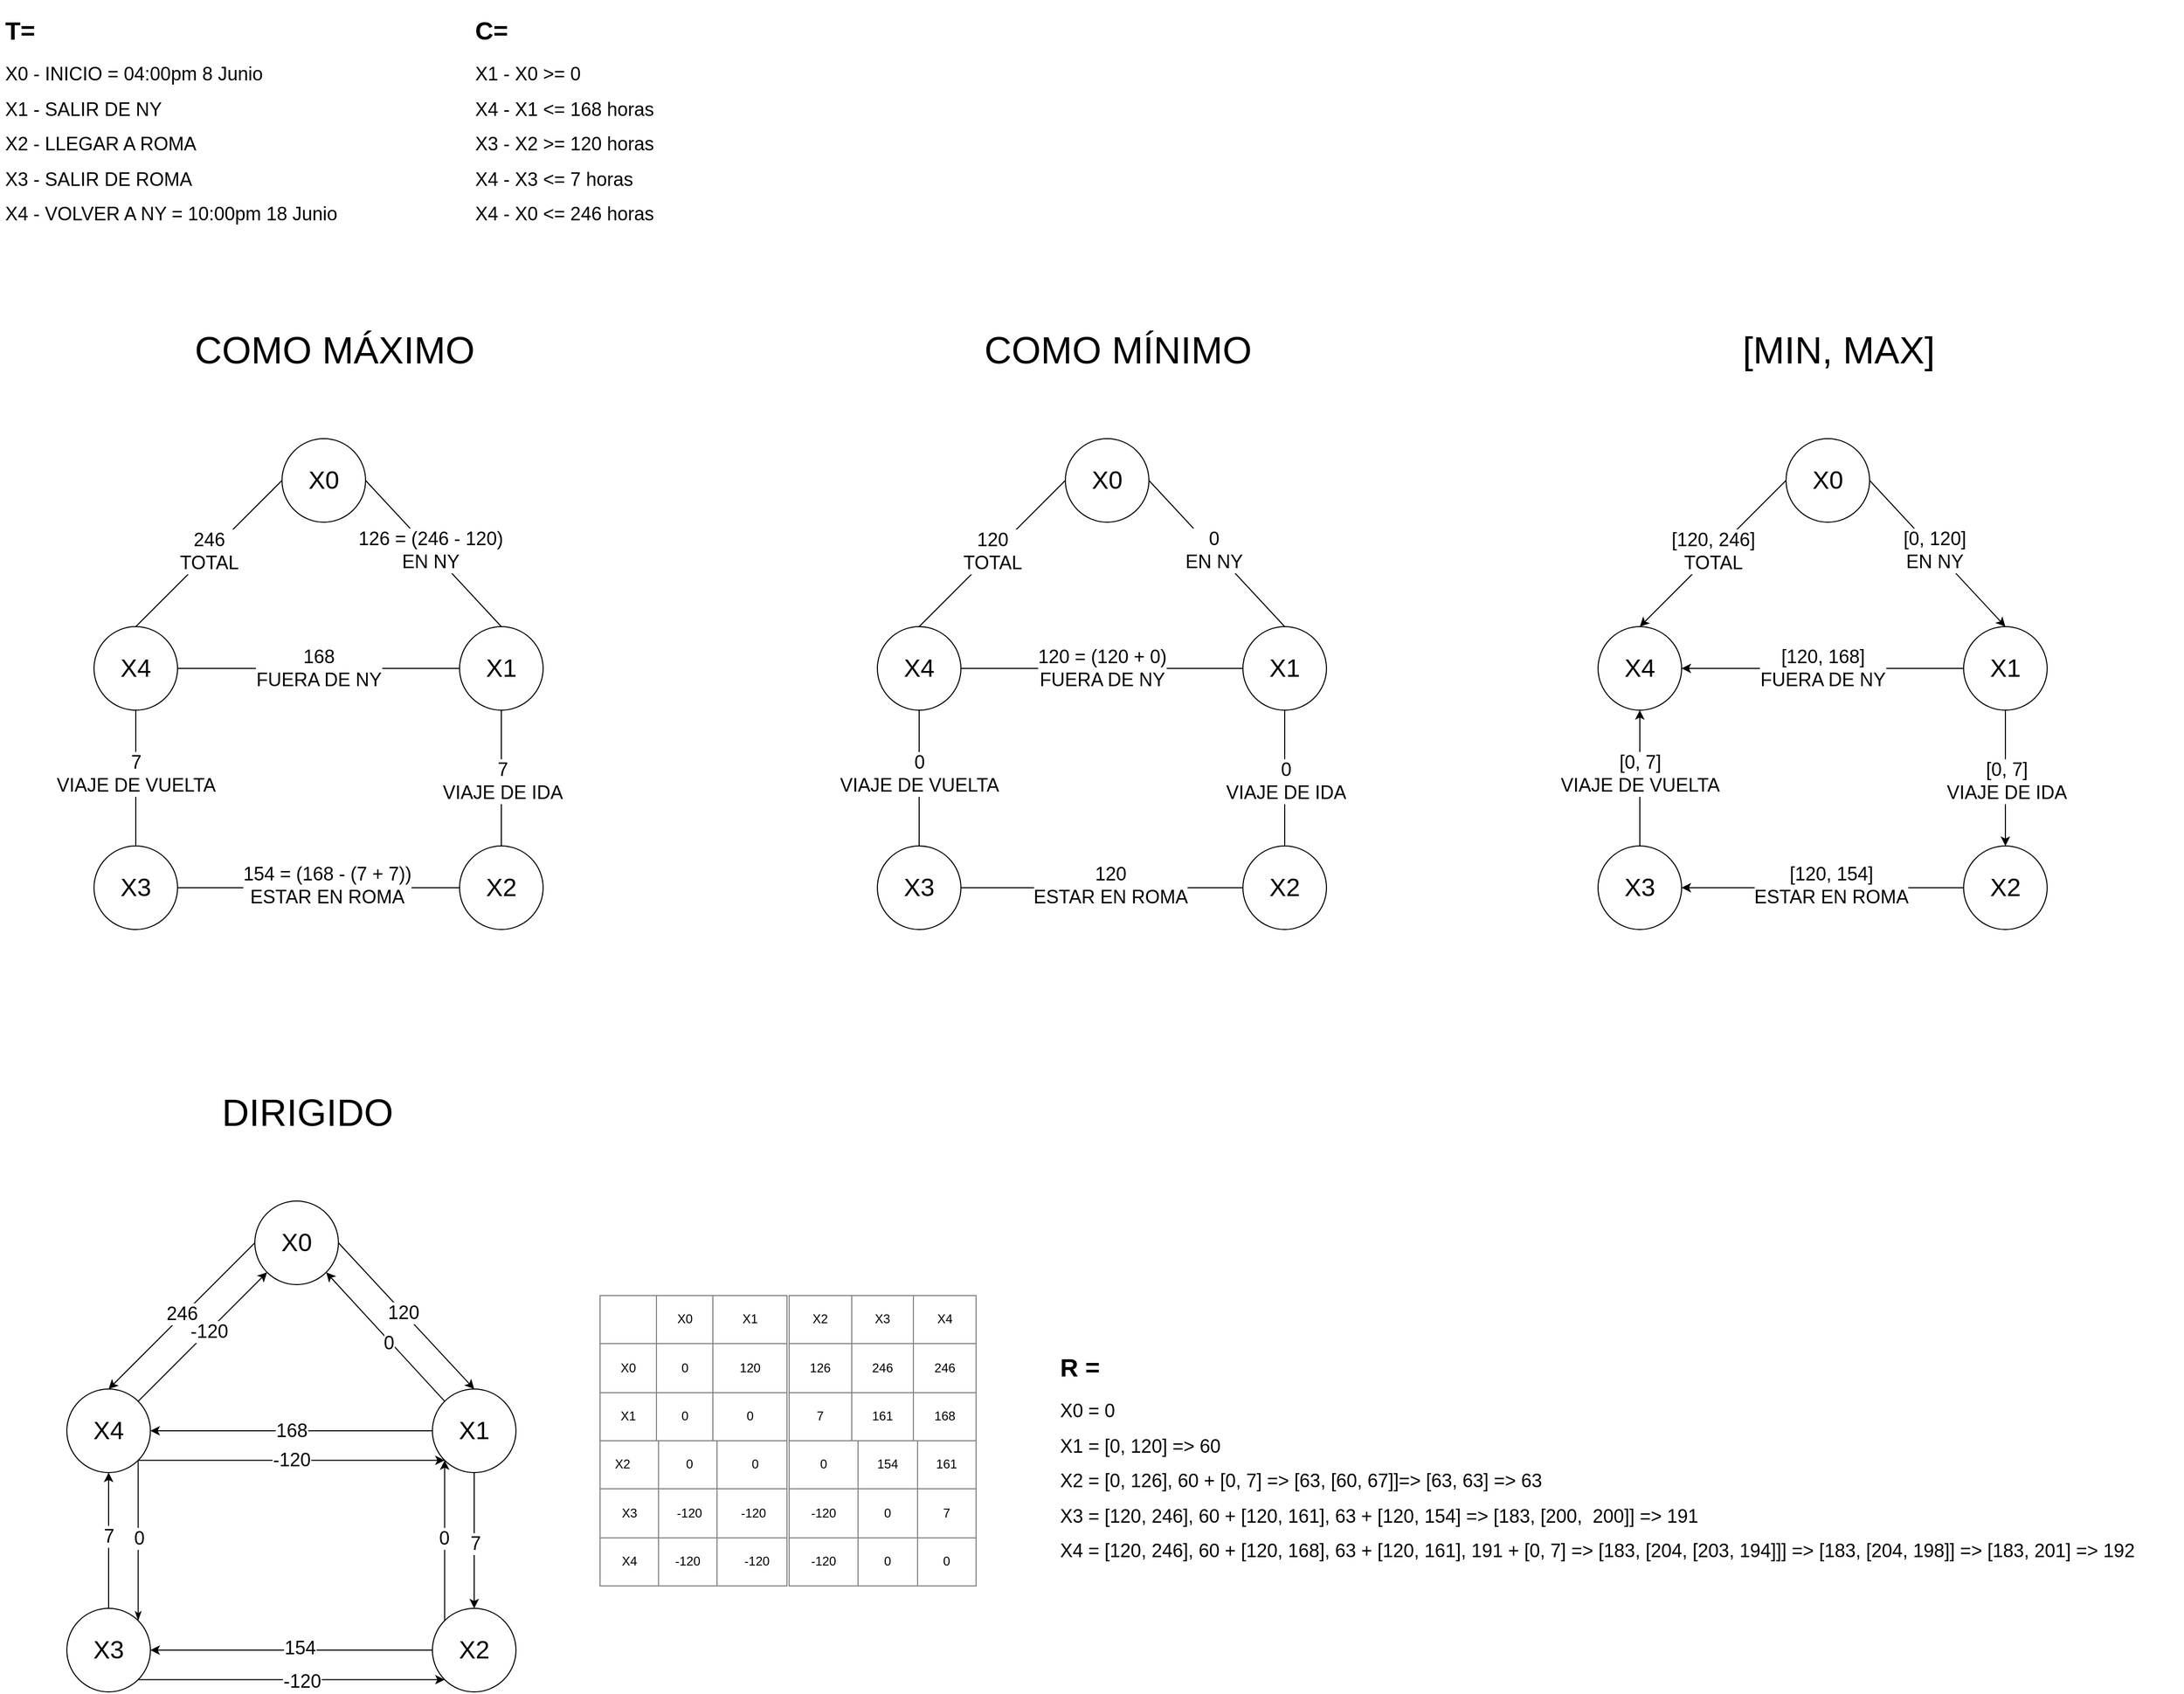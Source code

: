 <mxfile version="13.0.1" type="device"><diagram id="-83NwMJyqUidWCIRw6BU" name="Page-1"><mxGraphModel dx="4104" dy="1692" grid="1" gridSize="10" guides="1" tooltips="1" connect="1" arrows="1" fold="1" page="1" pageScale="1" pageWidth="827" pageHeight="1169" math="0" shadow="0"><root><mxCell id="0"/><mxCell id="1" parent="0"/><mxCell id="AFXiFm87-gxN2OOGeYR6-3" value="&lt;h1&gt;T=&lt;/h1&gt;&lt;p&gt;&lt;font size=&quot;4&quot;&gt;X0 - INICIO = 04:00pm 8 Junio&lt;/font&gt;&lt;/p&gt;&lt;p&gt;&lt;font size=&quot;4&quot;&gt;X1 - SALIR DE NY&lt;/font&gt;&lt;/p&gt;&lt;p&gt;&lt;font size=&quot;4&quot;&gt;X2 - LLEGAR A ROMA&lt;/font&gt;&lt;/p&gt;&lt;p&gt;&lt;span style=&quot;font-size: large&quot;&gt;X3 - SALIR DE ROMA&lt;/span&gt;&lt;font size=&quot;4&quot;&gt;&lt;br&gt;&lt;/font&gt;&lt;/p&gt;&lt;p&gt;&lt;span style=&quot;font-size: large&quot;&gt;X4 - VOLVER A NY = 10:00pm 18 Junio&lt;/span&gt;&lt;font size=&quot;4&quot;&gt;&lt;br&gt;&lt;/font&gt;&lt;/p&gt;" style="text;html=1;strokeColor=none;fillColor=none;spacing=5;spacingTop=-20;whiteSpace=wrap;overflow=hidden;rounded=0;" parent="1" vertex="1"><mxGeometry x="20" y="50" width="410" height="210" as="geometry"/></mxCell><mxCell id="AFXiFm87-gxN2OOGeYR6-6" value="&lt;h1&gt;C=&amp;nbsp;&lt;/h1&gt;&lt;p&gt;&lt;font size=&quot;4&quot;&gt;X1 -&amp;nbsp;&lt;/font&gt;&lt;span style=&quot;font-size: large&quot;&gt;X0 &amp;gt;= 0&lt;/span&gt;&lt;/p&gt;&lt;p&gt;&lt;font size=&quot;4&quot;&gt;X4 -&amp;nbsp;&lt;/font&gt;&lt;span style=&quot;font-size: large&quot;&gt;X1 &amp;lt;= 168 horas&lt;/span&gt;&lt;span style=&quot;font-size: large&quot;&gt;&lt;br&gt;&lt;/span&gt;&lt;/p&gt;&lt;p&gt;&lt;span style=&quot;font-size: large&quot;&gt;X3 - X2 &amp;gt;= 120 horas&lt;/span&gt;&lt;/p&gt;&lt;p&gt;&lt;font size=&quot;4&quot;&gt;X4 - X3 &amp;lt;= 7 horas&lt;/font&gt;&lt;/p&gt;&lt;p&gt;&lt;font size=&quot;4&quot;&gt;X4 - X0 &amp;lt;= 246 horas&lt;/font&gt;&lt;/p&gt;" style="text;html=1;strokeColor=none;fillColor=none;spacing=5;spacingTop=-20;whiteSpace=wrap;overflow=hidden;rounded=0;" parent="1" vertex="1"><mxGeometry x="470" y="50" width="410" height="210" as="geometry"/></mxCell><mxCell id="AFXiFm87-gxN2OOGeYR6-21" style="rounded=0;orthogonalLoop=1;jettySize=auto;html=1;exitX=0;exitY=0.5;exitDx=0;exitDy=0;entryX=0.5;entryY=0;entryDx=0;entryDy=0;endArrow=none;endFill=0;" parent="1" source="AFXiFm87-gxN2OOGeYR6-10" target="AFXiFm87-gxN2OOGeYR6-14" edge="1"><mxGeometry relative="1" as="geometry"/></mxCell><mxCell id="AFXiFm87-gxN2OOGeYR6-26" value="&lt;font style=&quot;font-size: 18px&quot;&gt;246&lt;br&gt;TOTAL&lt;br&gt;&lt;/font&gt;" style="edgeLabel;html=1;align=center;verticalAlign=middle;resizable=0;points=[];" parent="AFXiFm87-gxN2OOGeYR6-21" vertex="1" connectable="0"><mxGeometry x="-0.012" y="-2" relative="1" as="geometry"><mxPoint as="offset"/></mxGeometry></mxCell><mxCell id="AFXiFm87-gxN2OOGeYR6-32" style="rounded=0;orthogonalLoop=1;jettySize=auto;html=1;exitX=1;exitY=0.5;exitDx=0;exitDy=0;entryX=0.5;entryY=0;entryDx=0;entryDy=0;endArrow=none;endFill=0;" parent="1" source="AFXiFm87-gxN2OOGeYR6-10" target="AFXiFm87-gxN2OOGeYR6-11" edge="1"><mxGeometry relative="1" as="geometry"/></mxCell><mxCell id="AFXiFm87-gxN2OOGeYR6-34" value="&lt;font style=&quot;font-size: 18px&quot;&gt;126 = (246 - 120)&lt;br&gt;EN NY&lt;br&gt;&lt;/font&gt;" style="edgeLabel;html=1;align=center;verticalAlign=middle;resizable=0;points=[];" parent="AFXiFm87-gxN2OOGeYR6-32" vertex="1" connectable="0"><mxGeometry x="-0.358" y="2" relative="1" as="geometry"><mxPoint x="18.03" y="22.66" as="offset"/></mxGeometry></mxCell><mxCell id="AFXiFm87-gxN2OOGeYR6-10" value="&lt;font style=&quot;font-size: 24px&quot;&gt;X0&lt;/font&gt;" style="ellipse;whiteSpace=wrap;html=1;aspect=fixed;" parent="1" vertex="1"><mxGeometry x="290" y="460" width="80" height="80" as="geometry"/></mxCell><mxCell id="AFXiFm87-gxN2OOGeYR6-31" style="edgeStyle=orthogonalEdgeStyle;rounded=0;orthogonalLoop=1;jettySize=auto;html=1;exitX=0.5;exitY=1;exitDx=0;exitDy=0;entryX=0.5;entryY=0;entryDx=0;entryDy=0;endArrow=none;endFill=0;" parent="1" source="AFXiFm87-gxN2OOGeYR6-11" target="AFXiFm87-gxN2OOGeYR6-12" edge="1"><mxGeometry relative="1" as="geometry"/></mxCell><mxCell id="AFXiFm87-gxN2OOGeYR6-36" value="&lt;span style=&quot;font-size: 18px&quot;&gt;7&lt;br&gt;&lt;/span&gt;&lt;font style=&quot;font-size: 18px&quot;&gt;VIAJE DE IDA&lt;/font&gt;" style="edgeLabel;html=1;align=center;verticalAlign=middle;resizable=0;points=[];" parent="AFXiFm87-gxN2OOGeYR6-31" vertex="1" connectable="0"><mxGeometry x="0.046" y="1" relative="1" as="geometry"><mxPoint as="offset"/></mxGeometry></mxCell><mxCell id="AFXiFm87-gxN2OOGeYR6-11" value="&lt;font style=&quot;font-size: 24px&quot;&gt;X1&lt;/font&gt;" style="ellipse;whiteSpace=wrap;html=1;aspect=fixed;" parent="1" vertex="1"><mxGeometry x="460" y="640" width="80" height="80" as="geometry"/></mxCell><mxCell id="AFXiFm87-gxN2OOGeYR6-12" value="&lt;font style=&quot;font-size: 24px&quot;&gt;X2&lt;/font&gt;" style="ellipse;whiteSpace=wrap;html=1;aspect=fixed;" parent="1" vertex="1"><mxGeometry x="460" y="850" width="80" height="80" as="geometry"/></mxCell><mxCell id="AFXiFm87-gxN2OOGeYR6-23" style="edgeStyle=orthogonalEdgeStyle;rounded=0;orthogonalLoop=1;jettySize=auto;html=1;exitX=1;exitY=0.5;exitDx=0;exitDy=0;entryX=0;entryY=0.5;entryDx=0;entryDy=0;endArrow=none;endFill=0;" parent="1" source="AFXiFm87-gxN2OOGeYR6-13" target="AFXiFm87-gxN2OOGeYR6-12" edge="1"><mxGeometry relative="1" as="geometry"/></mxCell><mxCell id="AFXiFm87-gxN2OOGeYR6-30" value="&lt;font style=&quot;font-size: 18px&quot;&gt;154 =&amp;nbsp;&lt;/font&gt;&lt;span style=&quot;font-size: 18px&quot;&gt;(168 - (7 + 7))&lt;br&gt;ESTAR EN ROMA&lt;br&gt;&lt;/span&gt;" style="edgeLabel;html=1;align=center;verticalAlign=middle;resizable=0;points=[];" parent="AFXiFm87-gxN2OOGeYR6-23" vertex="1" connectable="0"><mxGeometry x="0.061" y="2" relative="1" as="geometry"><mxPoint as="offset"/></mxGeometry></mxCell><mxCell id="AFXiFm87-gxN2OOGeYR6-13" value="&lt;font style=&quot;font-size: 24px&quot;&gt;X3&lt;/font&gt;" style="ellipse;whiteSpace=wrap;html=1;aspect=fixed;" parent="1" vertex="1"><mxGeometry x="110" y="850" width="80" height="80" as="geometry"/></mxCell><mxCell id="AFXiFm87-gxN2OOGeYR6-22" style="edgeStyle=orthogonalEdgeStyle;rounded=0;orthogonalLoop=1;jettySize=auto;html=1;exitX=0.5;exitY=1;exitDx=0;exitDy=0;endArrow=none;endFill=0;" parent="1" source="AFXiFm87-gxN2OOGeYR6-14" target="AFXiFm87-gxN2OOGeYR6-13" edge="1"><mxGeometry relative="1" as="geometry"/></mxCell><mxCell id="AFXiFm87-gxN2OOGeYR6-29" value="&lt;font style=&quot;font-size: 18px&quot;&gt;7&lt;br&gt;VIAJE DE VUELTA&lt;br&gt;&lt;/font&gt;" style="edgeLabel;html=1;align=center;verticalAlign=middle;resizable=0;points=[];" parent="AFXiFm87-gxN2OOGeYR6-22" vertex="1" connectable="0"><mxGeometry x="-0.061" relative="1" as="geometry"><mxPoint as="offset"/></mxGeometry></mxCell><mxCell id="AFXiFm87-gxN2OOGeYR6-24" value="&lt;font style=&quot;font-size: 18px&quot;&gt;168&lt;br&gt;FUERA DE NY&lt;br&gt;&lt;/font&gt;" style="rounded=0;orthogonalLoop=1;jettySize=auto;html=1;exitX=1;exitY=0.5;exitDx=0;exitDy=0;endArrow=none;endFill=0;" parent="1" source="AFXiFm87-gxN2OOGeYR6-14" target="AFXiFm87-gxN2OOGeYR6-11" edge="1"><mxGeometry relative="1" as="geometry"/></mxCell><mxCell id="AFXiFm87-gxN2OOGeYR6-14" value="&lt;font style=&quot;font-size: 24px&quot;&gt;X4&lt;/font&gt;" style="ellipse;whiteSpace=wrap;html=1;aspect=fixed;" parent="1" vertex="1"><mxGeometry x="110" y="640" width="80" height="80" as="geometry"/></mxCell><mxCell id="AFXiFm87-gxN2OOGeYR6-35" value="&lt;font style=&quot;font-size: 36px&quot;&gt;COMO MÁXIMO&lt;/font&gt;" style="text;html=1;align=center;verticalAlign=middle;resizable=0;points=[];autosize=1;" parent="1" vertex="1"><mxGeometry x="200" y="360" width="280" height="30" as="geometry"/></mxCell><mxCell id="AFXiFm87-gxN2OOGeYR6-37" style="rounded=0;orthogonalLoop=1;jettySize=auto;html=1;exitX=0;exitY=0.5;exitDx=0;exitDy=0;entryX=0.5;entryY=0;entryDx=0;entryDy=0;endArrow=none;endFill=0;" parent="1" source="AFXiFm87-gxN2OOGeYR6-41" target="AFXiFm87-gxN2OOGeYR6-52" edge="1"><mxGeometry relative="1" as="geometry"/></mxCell><mxCell id="AFXiFm87-gxN2OOGeYR6-38" value="&lt;font style=&quot;font-size: 18px&quot;&gt;120&lt;br&gt;TOTAL&lt;br&gt;&lt;/font&gt;" style="edgeLabel;html=1;align=center;verticalAlign=middle;resizable=0;points=[];" parent="AFXiFm87-gxN2OOGeYR6-37" vertex="1" connectable="0"><mxGeometry x="-0.012" y="-2" relative="1" as="geometry"><mxPoint as="offset"/></mxGeometry></mxCell><mxCell id="AFXiFm87-gxN2OOGeYR6-39" style="rounded=0;orthogonalLoop=1;jettySize=auto;html=1;exitX=1;exitY=0.5;exitDx=0;exitDy=0;entryX=0.5;entryY=0;entryDx=0;entryDy=0;endArrow=none;endFill=0;" parent="1" source="AFXiFm87-gxN2OOGeYR6-41" target="AFXiFm87-gxN2OOGeYR6-44" edge="1"><mxGeometry relative="1" as="geometry"/></mxCell><mxCell id="AFXiFm87-gxN2OOGeYR6-40" value="&lt;font style=&quot;font-size: 18px&quot;&gt;0&lt;br&gt;EN NY&lt;br&gt;&lt;/font&gt;" style="edgeLabel;html=1;align=center;verticalAlign=middle;resizable=0;points=[];" parent="AFXiFm87-gxN2OOGeYR6-39" vertex="1" connectable="0"><mxGeometry x="-0.358" y="2" relative="1" as="geometry"><mxPoint x="18.03" y="22.66" as="offset"/></mxGeometry></mxCell><mxCell id="AFXiFm87-gxN2OOGeYR6-41" value="&lt;font style=&quot;font-size: 24px&quot;&gt;X0&lt;/font&gt;" style="ellipse;whiteSpace=wrap;html=1;aspect=fixed;" parent="1" vertex="1"><mxGeometry x="1040" y="460" width="80" height="80" as="geometry"/></mxCell><mxCell id="AFXiFm87-gxN2OOGeYR6-42" style="edgeStyle=orthogonalEdgeStyle;rounded=0;orthogonalLoop=1;jettySize=auto;html=1;exitX=0.5;exitY=1;exitDx=0;exitDy=0;entryX=0.5;entryY=0;entryDx=0;entryDy=0;endArrow=none;endFill=0;" parent="1" source="AFXiFm87-gxN2OOGeYR6-44" target="AFXiFm87-gxN2OOGeYR6-45" edge="1"><mxGeometry relative="1" as="geometry"/></mxCell><mxCell id="AFXiFm87-gxN2OOGeYR6-43" value="&lt;span style=&quot;font-size: 18px&quot;&gt;0&lt;br&gt;&lt;/span&gt;&lt;font style=&quot;font-size: 18px&quot;&gt;VIAJE DE IDA&lt;/font&gt;" style="edgeLabel;html=1;align=center;verticalAlign=middle;resizable=0;points=[];" parent="AFXiFm87-gxN2OOGeYR6-42" vertex="1" connectable="0"><mxGeometry x="0.046" y="1" relative="1" as="geometry"><mxPoint as="offset"/></mxGeometry></mxCell><mxCell id="AFXiFm87-gxN2OOGeYR6-44" value="&lt;font style=&quot;font-size: 24px&quot;&gt;X1&lt;/font&gt;" style="ellipse;whiteSpace=wrap;html=1;aspect=fixed;" parent="1" vertex="1"><mxGeometry x="1210" y="640" width="80" height="80" as="geometry"/></mxCell><mxCell id="AFXiFm87-gxN2OOGeYR6-45" value="&lt;font style=&quot;font-size: 24px&quot;&gt;X2&lt;/font&gt;" style="ellipse;whiteSpace=wrap;html=1;aspect=fixed;" parent="1" vertex="1"><mxGeometry x="1210" y="850" width="80" height="80" as="geometry"/></mxCell><mxCell id="AFXiFm87-gxN2OOGeYR6-46" style="edgeStyle=orthogonalEdgeStyle;rounded=0;orthogonalLoop=1;jettySize=auto;html=1;exitX=1;exitY=0.5;exitDx=0;exitDy=0;entryX=0;entryY=0.5;entryDx=0;entryDy=0;endArrow=none;endFill=0;" parent="1" source="AFXiFm87-gxN2OOGeYR6-48" target="AFXiFm87-gxN2OOGeYR6-45" edge="1"><mxGeometry relative="1" as="geometry"/></mxCell><mxCell id="AFXiFm87-gxN2OOGeYR6-47" value="&lt;font style=&quot;font-size: 18px&quot;&gt;120&lt;/font&gt;&lt;span style=&quot;font-size: 18px&quot;&gt;&lt;br&gt;ESTAR EN ROMA&lt;br&gt;&lt;/span&gt;" style="edgeLabel;html=1;align=center;verticalAlign=middle;resizable=0;points=[];" parent="AFXiFm87-gxN2OOGeYR6-46" vertex="1" connectable="0"><mxGeometry x="0.061" y="2" relative="1" as="geometry"><mxPoint as="offset"/></mxGeometry></mxCell><mxCell id="AFXiFm87-gxN2OOGeYR6-48" value="&lt;font style=&quot;font-size: 24px&quot;&gt;X3&lt;/font&gt;" style="ellipse;whiteSpace=wrap;html=1;aspect=fixed;" parent="1" vertex="1"><mxGeometry x="860" y="850" width="80" height="80" as="geometry"/></mxCell><mxCell id="AFXiFm87-gxN2OOGeYR6-49" style="edgeStyle=orthogonalEdgeStyle;rounded=0;orthogonalLoop=1;jettySize=auto;html=1;exitX=0.5;exitY=1;exitDx=0;exitDy=0;endArrow=none;endFill=0;" parent="1" source="AFXiFm87-gxN2OOGeYR6-52" target="AFXiFm87-gxN2OOGeYR6-48" edge="1"><mxGeometry relative="1" as="geometry"/></mxCell><mxCell id="AFXiFm87-gxN2OOGeYR6-50" value="&lt;font style=&quot;font-size: 18px&quot;&gt;0&lt;br&gt;VIAJE DE VUELTA&lt;br&gt;&lt;/font&gt;" style="edgeLabel;html=1;align=center;verticalAlign=middle;resizable=0;points=[];" parent="AFXiFm87-gxN2OOGeYR6-49" vertex="1" connectable="0"><mxGeometry x="-0.061" relative="1" as="geometry"><mxPoint as="offset"/></mxGeometry></mxCell><mxCell id="AFXiFm87-gxN2OOGeYR6-51" value="&lt;font style=&quot;font-size: 18px&quot;&gt;120 = (120 + 0)&lt;br&gt;FUERA DE NY&lt;br&gt;&lt;/font&gt;" style="rounded=0;orthogonalLoop=1;jettySize=auto;html=1;exitX=1;exitY=0.5;exitDx=0;exitDy=0;endArrow=none;endFill=0;" parent="1" source="AFXiFm87-gxN2OOGeYR6-52" target="AFXiFm87-gxN2OOGeYR6-44" edge="1"><mxGeometry relative="1" as="geometry"/></mxCell><mxCell id="AFXiFm87-gxN2OOGeYR6-52" value="&lt;font style=&quot;font-size: 24px&quot;&gt;X4&lt;/font&gt;" style="ellipse;whiteSpace=wrap;html=1;aspect=fixed;" parent="1" vertex="1"><mxGeometry x="860" y="640" width="80" height="80" as="geometry"/></mxCell><mxCell id="AFXiFm87-gxN2OOGeYR6-53" value="&lt;font style=&quot;font-size: 36px&quot;&gt;COMO MÍNIMO&lt;/font&gt;" style="text;html=1;align=center;verticalAlign=middle;resizable=0;points=[];autosize=1;" parent="1" vertex="1"><mxGeometry x="955" y="360" width="270" height="30" as="geometry"/></mxCell><mxCell id="I8nT0130MIx-LAWwTU6L-1" style="rounded=0;orthogonalLoop=1;jettySize=auto;html=1;exitX=0;exitY=0.5;exitDx=0;exitDy=0;entryX=0.5;entryY=0;entryDx=0;entryDy=0;endArrow=classic;endFill=1;startArrow=none;startFill=0;" parent="1" source="I8nT0130MIx-LAWwTU6L-5" target="I8nT0130MIx-LAWwTU6L-16" edge="1"><mxGeometry relative="1" as="geometry"/></mxCell><mxCell id="I8nT0130MIx-LAWwTU6L-2" value="&lt;font style=&quot;font-size: 18px&quot;&gt;[120, 246]&lt;br&gt;TOTAL&lt;br&gt;&lt;/font&gt;" style="edgeLabel;html=1;align=center;verticalAlign=middle;resizable=0;points=[];" parent="I8nT0130MIx-LAWwTU6L-1" vertex="1" connectable="0"><mxGeometry x="-0.012" y="-2" relative="1" as="geometry"><mxPoint as="offset"/></mxGeometry></mxCell><mxCell id="I8nT0130MIx-LAWwTU6L-3" style="rounded=0;orthogonalLoop=1;jettySize=auto;html=1;exitX=1;exitY=0.5;exitDx=0;exitDy=0;entryX=0.5;entryY=0;entryDx=0;entryDy=0;endArrow=classic;endFill=1;" parent="1" source="I8nT0130MIx-LAWwTU6L-5" target="I8nT0130MIx-LAWwTU6L-8" edge="1"><mxGeometry relative="1" as="geometry"/></mxCell><mxCell id="I8nT0130MIx-LAWwTU6L-4" value="&lt;font style=&quot;font-size: 18px&quot;&gt;[0, 120]&lt;br&gt;EN NY&lt;br&gt;&lt;/font&gt;" style="edgeLabel;html=1;align=center;verticalAlign=middle;resizable=0;points=[];" parent="I8nT0130MIx-LAWwTU6L-3" vertex="1" connectable="0"><mxGeometry x="-0.358" y="2" relative="1" as="geometry"><mxPoint x="18.03" y="22.66" as="offset"/></mxGeometry></mxCell><mxCell id="I8nT0130MIx-LAWwTU6L-5" value="&lt;font style=&quot;font-size: 24px&quot;&gt;X0&lt;/font&gt;" style="ellipse;whiteSpace=wrap;html=1;aspect=fixed;" parent="1" vertex="1"><mxGeometry x="1730" y="460" width="80" height="80" as="geometry"/></mxCell><mxCell id="I8nT0130MIx-LAWwTU6L-6" style="edgeStyle=orthogonalEdgeStyle;rounded=0;orthogonalLoop=1;jettySize=auto;html=1;exitX=0.5;exitY=1;exitDx=0;exitDy=0;entryX=0.5;entryY=0;entryDx=0;entryDy=0;endArrow=classic;endFill=1;" parent="1" source="I8nT0130MIx-LAWwTU6L-8" target="I8nT0130MIx-LAWwTU6L-9" edge="1"><mxGeometry relative="1" as="geometry"/></mxCell><mxCell id="I8nT0130MIx-LAWwTU6L-7" value="&lt;span style=&quot;font-size: 18px&quot;&gt;[0, 7]&lt;br&gt;&lt;/span&gt;&lt;font style=&quot;font-size: 18px&quot;&gt;VIAJE DE IDA&lt;/font&gt;" style="edgeLabel;html=1;align=center;verticalAlign=middle;resizable=0;points=[];" parent="I8nT0130MIx-LAWwTU6L-6" vertex="1" connectable="0"><mxGeometry x="0.046" y="1" relative="1" as="geometry"><mxPoint as="offset"/></mxGeometry></mxCell><mxCell id="I8nT0130MIx-LAWwTU6L-8" value="&lt;font style=&quot;font-size: 24px&quot;&gt;X1&lt;/font&gt;" style="ellipse;whiteSpace=wrap;html=1;aspect=fixed;" parent="1" vertex="1"><mxGeometry x="1900" y="640" width="80" height="80" as="geometry"/></mxCell><mxCell id="I8nT0130MIx-LAWwTU6L-9" value="&lt;font style=&quot;font-size: 24px&quot;&gt;X2&lt;/font&gt;" style="ellipse;whiteSpace=wrap;html=1;aspect=fixed;" parent="1" vertex="1"><mxGeometry x="1900" y="850" width="80" height="80" as="geometry"/></mxCell><mxCell id="I8nT0130MIx-LAWwTU6L-10" style="edgeStyle=orthogonalEdgeStyle;rounded=0;orthogonalLoop=1;jettySize=auto;html=1;exitX=1;exitY=0.5;exitDx=0;exitDy=0;entryX=0;entryY=0.5;entryDx=0;entryDy=0;endArrow=none;endFill=0;startArrow=classic;startFill=1;" parent="1" source="I8nT0130MIx-LAWwTU6L-12" target="I8nT0130MIx-LAWwTU6L-9" edge="1"><mxGeometry relative="1" as="geometry"/></mxCell><mxCell id="I8nT0130MIx-LAWwTU6L-11" value="&lt;font style=&quot;font-size: 18px&quot;&gt;[120, 154]&lt;/font&gt;&lt;span style=&quot;font-size: 18px&quot;&gt;&lt;br&gt;ESTAR EN ROMA&lt;br&gt;&lt;/span&gt;" style="edgeLabel;html=1;align=center;verticalAlign=middle;resizable=0;points=[];" parent="I8nT0130MIx-LAWwTU6L-10" vertex="1" connectable="0"><mxGeometry x="0.061" y="2" relative="1" as="geometry"><mxPoint as="offset"/></mxGeometry></mxCell><mxCell id="I8nT0130MIx-LAWwTU6L-12" value="&lt;font style=&quot;font-size: 24px&quot;&gt;X3&lt;/font&gt;" style="ellipse;whiteSpace=wrap;html=1;aspect=fixed;" parent="1" vertex="1"><mxGeometry x="1550" y="850" width="80" height="80" as="geometry"/></mxCell><mxCell id="I8nT0130MIx-LAWwTU6L-13" style="edgeStyle=orthogonalEdgeStyle;rounded=0;orthogonalLoop=1;jettySize=auto;html=1;exitX=0.5;exitY=1;exitDx=0;exitDy=0;endArrow=none;endFill=0;startArrow=classic;startFill=1;" parent="1" source="I8nT0130MIx-LAWwTU6L-16" target="I8nT0130MIx-LAWwTU6L-12" edge="1"><mxGeometry relative="1" as="geometry"/></mxCell><mxCell id="I8nT0130MIx-LAWwTU6L-14" value="&lt;font style=&quot;font-size: 18px&quot;&gt;[0, 7]&lt;br&gt;VIAJE DE VUELTA&lt;br&gt;&lt;/font&gt;" style="edgeLabel;html=1;align=center;verticalAlign=middle;resizable=0;points=[];" parent="I8nT0130MIx-LAWwTU6L-13" vertex="1" connectable="0"><mxGeometry x="-0.061" relative="1" as="geometry"><mxPoint as="offset"/></mxGeometry></mxCell><mxCell id="I8nT0130MIx-LAWwTU6L-15" value="&lt;font style=&quot;font-size: 18px&quot;&gt;[120, 168]&lt;br&gt;FUERA DE NY&lt;br&gt;&lt;/font&gt;" style="rounded=0;orthogonalLoop=1;jettySize=auto;html=1;exitX=1;exitY=0.5;exitDx=0;exitDy=0;endArrow=none;endFill=0;startArrow=classic;startFill=1;" parent="1" source="I8nT0130MIx-LAWwTU6L-16" target="I8nT0130MIx-LAWwTU6L-8" edge="1"><mxGeometry relative="1" as="geometry"/></mxCell><mxCell id="I8nT0130MIx-LAWwTU6L-16" value="&lt;font style=&quot;font-size: 24px&quot;&gt;X4&lt;/font&gt;" style="ellipse;whiteSpace=wrap;html=1;aspect=fixed;" parent="1" vertex="1"><mxGeometry x="1550" y="640" width="80" height="80" as="geometry"/></mxCell><mxCell id="I8nT0130MIx-LAWwTU6L-17" value="&lt;font style=&quot;font-size: 36px&quot;&gt;[MIN, MAX]&lt;/font&gt;" style="text;html=1;align=center;verticalAlign=middle;resizable=0;points=[];autosize=1;" parent="1" vertex="1"><mxGeometry x="1680" y="360" width="200" height="30" as="geometry"/></mxCell><mxCell id="I8nT0130MIx-LAWwTU6L-26" value="" style="group" parent="1" vertex="1" connectable="0"><mxGeometry x="594" y="1280" width="361" height="279" as="geometry"/></mxCell><mxCell id="I8nT0130MIx-LAWwTU6L-22" value="&lt;table border=&quot;1&quot; width=&quot;100%&quot; style=&quot;width: 100% ; height: 100% ; border-collapse: collapse&quot;&gt;&lt;tbody&gt;&lt;tr&gt;&lt;td align=&quot;center&quot;&gt;&lt;br&gt;&lt;/td&gt;&lt;td align=&quot;center&quot;&gt;X0&lt;/td&gt;&lt;td align=&quot;center&quot;&gt;X1&lt;/td&gt;&lt;/tr&gt;&lt;tr&gt;&lt;td align=&quot;center&quot;&gt;X0&lt;/td&gt;&lt;td align=&quot;center&quot;&gt;0&lt;/td&gt;&lt;td align=&quot;center&quot;&gt;120&lt;/td&gt;&lt;/tr&gt;&lt;tr&gt;&lt;td align=&quot;center&quot;&gt;X1&lt;/td&gt;&lt;td align=&quot;center&quot;&gt;0&lt;/td&gt;&lt;td align=&quot;center&quot;&gt;0&lt;/td&gt;&lt;/tr&gt;&lt;/tbody&gt;&lt;/table&gt;" style="text;html=1;strokeColor=none;fillColor=none;overflow=fill;" parent="I8nT0130MIx-LAWwTU6L-26" vertex="1"><mxGeometry width="180" height="140" as="geometry"/></mxCell><mxCell id="I8nT0130MIx-LAWwTU6L-23" value="&lt;table border=&quot;1&quot; width=&quot;100%&quot; style=&quot;width: 100% ; height: 100% ; border-collapse: collapse&quot;&gt;&lt;tbody&gt;&lt;tr&gt;&lt;td align=&quot;center&quot;&gt;X2&lt;/td&gt;&lt;td align=&quot;center&quot;&gt;X3&lt;/td&gt;&lt;td align=&quot;center&quot;&gt;X4&lt;/td&gt;&lt;/tr&gt;&lt;tr&gt;&lt;td align=&quot;center&quot;&gt;126&lt;/td&gt;&lt;td align=&quot;center&quot;&gt;246&lt;/td&gt;&lt;td align=&quot;center&quot;&gt;246&lt;/td&gt;&lt;/tr&gt;&lt;tr&gt;&lt;td align=&quot;center&quot;&gt;7&lt;/td&gt;&lt;td align=&quot;center&quot;&gt;161&lt;/td&gt;&lt;td align=&quot;center&quot;&gt;168&lt;/td&gt;&lt;/tr&gt;&lt;/tbody&gt;&lt;/table&gt;" style="text;html=1;strokeColor=none;fillColor=none;overflow=fill;" parent="I8nT0130MIx-LAWwTU6L-26" vertex="1"><mxGeometry x="181" width="180" height="140" as="geometry"/></mxCell><mxCell id="I8nT0130MIx-LAWwTU6L-24" value="&lt;table border=&quot;1&quot; width=&quot;100%&quot; style=&quot;width: 100% ; height: 100% ; border-collapse: collapse&quot;&gt;&lt;tbody&gt;&lt;tr&gt;&lt;td align=&quot;center&quot;&gt;X2&amp;nbsp; &amp;nbsp;&amp;nbsp;&lt;/td&gt;&lt;td align=&quot;center&quot;&gt;&amp;nbsp;0&lt;/td&gt;&lt;td align=&quot;center&quot;&gt;&amp;nbsp; 0&lt;/td&gt;&lt;/tr&gt;&lt;tr&gt;&lt;td align=&quot;center&quot;&gt;X3&lt;/td&gt;&lt;td align=&quot;center&quot;&gt;&amp;nbsp;-120&lt;/td&gt;&lt;td align=&quot;center&quot;&gt;&amp;nbsp; -120&amp;nbsp;&lt;/td&gt;&lt;/tr&gt;&lt;tr&gt;&lt;td align=&quot;center&quot;&gt;X4&lt;/td&gt;&lt;td align=&quot;center&quot;&gt;-120&lt;/td&gt;&lt;td align=&quot;center&quot;&gt;&amp;nbsp; &amp;nbsp;-120&lt;/td&gt;&lt;/tr&gt;&lt;/tbody&gt;&lt;/table&gt;&amp;nbsp;" style="text;html=1;strokeColor=none;fillColor=none;overflow=fill;" parent="I8nT0130MIx-LAWwTU6L-26" vertex="1"><mxGeometry y="139" width="180" height="140" as="geometry"/></mxCell><mxCell id="I8nT0130MIx-LAWwTU6L-25" value="&lt;table border=&quot;1&quot; width=&quot;100%&quot; style=&quot;width: 100% ; height: 100% ; border-collapse: collapse&quot;&gt;&lt;tbody&gt;&lt;tr&gt;&lt;td align=&quot;center&quot;&gt;0&lt;/td&gt;&lt;td align=&quot;center&quot;&gt;154&lt;/td&gt;&lt;td align=&quot;center&quot;&gt;161&lt;/td&gt;&lt;/tr&gt;&lt;tr&gt;&lt;td align=&quot;center&quot;&gt;-120&lt;/td&gt;&lt;td align=&quot;center&quot;&gt;0&lt;/td&gt;&lt;td align=&quot;center&quot;&gt;7&lt;/td&gt;&lt;/tr&gt;&lt;tr&gt;&lt;td align=&quot;center&quot;&gt;-120&lt;br&gt;&lt;/td&gt;&lt;td align=&quot;center&quot;&gt;0&lt;/td&gt;&lt;td align=&quot;center&quot;&gt;0&lt;/td&gt;&lt;/tr&gt;&lt;/tbody&gt;&lt;/table&gt;" style="text;html=1;strokeColor=none;fillColor=none;overflow=fill;" parent="I8nT0130MIx-LAWwTU6L-26" vertex="1"><mxGeometry x="181" y="139" width="180" height="140" as="geometry"/></mxCell><mxCell id="I8nT0130MIx-LAWwTU6L-27" style="rounded=0;orthogonalLoop=1;jettySize=auto;html=1;exitX=0;exitY=0.5;exitDx=0;exitDy=0;entryX=0.5;entryY=0;entryDx=0;entryDy=0;endArrow=classic;endFill=1;startArrow=none;startFill=0;" parent="1" source="I8nT0130MIx-LAWwTU6L-31" target="I8nT0130MIx-LAWwTU6L-42" edge="1"><mxGeometry relative="1" as="geometry"/></mxCell><mxCell id="I8nT0130MIx-LAWwTU6L-28" value="&lt;font style=&quot;font-size: 18px&quot;&gt;246&lt;br&gt;&lt;/font&gt;" style="edgeLabel;html=1;align=center;verticalAlign=middle;resizable=0;points=[];" parent="I8nT0130MIx-LAWwTU6L-27" vertex="1" connectable="0"><mxGeometry x="-0.012" y="-2" relative="1" as="geometry"><mxPoint as="offset"/></mxGeometry></mxCell><mxCell id="I8nT0130MIx-LAWwTU6L-29" style="rounded=0;orthogonalLoop=1;jettySize=auto;html=1;exitX=1;exitY=0.5;exitDx=0;exitDy=0;entryX=0.5;entryY=0;entryDx=0;entryDy=0;endArrow=classic;endFill=1;" parent="1" source="I8nT0130MIx-LAWwTU6L-31" target="I8nT0130MIx-LAWwTU6L-34" edge="1"><mxGeometry relative="1" as="geometry"/></mxCell><mxCell id="I8nT0130MIx-LAWwTU6L-30" value="&lt;font style=&quot;font-size: 18px&quot;&gt;120&lt;br&gt;&lt;/font&gt;" style="edgeLabel;html=1;align=center;verticalAlign=middle;resizable=0;points=[];" parent="I8nT0130MIx-LAWwTU6L-29" vertex="1" connectable="0"><mxGeometry x="-0.358" y="2" relative="1" as="geometry"><mxPoint x="18.03" y="22.66" as="offset"/></mxGeometry></mxCell><mxCell id="I8nT0130MIx-LAWwTU6L-31" value="&lt;font style=&quot;font-size: 24px&quot;&gt;X0&lt;/font&gt;" style="ellipse;whiteSpace=wrap;html=1;aspect=fixed;" parent="1" vertex="1"><mxGeometry x="264" y="1190" width="80" height="80" as="geometry"/></mxCell><mxCell id="I8nT0130MIx-LAWwTU6L-32" style="edgeStyle=orthogonalEdgeStyle;rounded=0;orthogonalLoop=1;jettySize=auto;html=1;exitX=0.5;exitY=1;exitDx=0;exitDy=0;entryX=0.5;entryY=0;entryDx=0;entryDy=0;endArrow=classic;endFill=1;" parent="1" source="I8nT0130MIx-LAWwTU6L-34" target="I8nT0130MIx-LAWwTU6L-35" edge="1"><mxGeometry relative="1" as="geometry"/></mxCell><mxCell id="I8nT0130MIx-LAWwTU6L-33" value="&lt;span style=&quot;font-size: 18px&quot;&gt;7&lt;/span&gt;" style="edgeLabel;html=1;align=center;verticalAlign=middle;resizable=0;points=[];" parent="I8nT0130MIx-LAWwTU6L-32" vertex="1" connectable="0"><mxGeometry x="0.046" y="1" relative="1" as="geometry"><mxPoint as="offset"/></mxGeometry></mxCell><mxCell id="I8nT0130MIx-LAWwTU6L-44" style="rounded=0;orthogonalLoop=1;jettySize=auto;html=1;exitX=0;exitY=0;exitDx=0;exitDy=0;entryX=1;entryY=1;entryDx=0;entryDy=0;startArrow=none;startFill=0;endArrow=classic;endFill=1;" parent="1" source="I8nT0130MIx-LAWwTU6L-34" target="I8nT0130MIx-LAWwTU6L-31" edge="1"><mxGeometry relative="1" as="geometry"/></mxCell><mxCell id="I8nT0130MIx-LAWwTU6L-50" value="&lt;font style=&quot;font-size: 18px&quot;&gt;0&lt;/font&gt;" style="edgeLabel;html=1;align=center;verticalAlign=middle;resizable=0;points=[];" parent="I8nT0130MIx-LAWwTU6L-44" vertex="1" connectable="0"><mxGeometry x="-0.077" y="2" relative="1" as="geometry"><mxPoint as="offset"/></mxGeometry></mxCell><mxCell id="I8nT0130MIx-LAWwTU6L-34" value="&lt;font style=&quot;font-size: 24px&quot;&gt;X1&lt;/font&gt;" style="ellipse;whiteSpace=wrap;html=1;aspect=fixed;" parent="1" vertex="1"><mxGeometry x="434" y="1370" width="80" height="80" as="geometry"/></mxCell><mxCell id="I8nT0130MIx-LAWwTU6L-46" style="edgeStyle=none;rounded=0;orthogonalLoop=1;jettySize=auto;html=1;exitX=0;exitY=0;exitDx=0;exitDy=0;entryX=0;entryY=1;entryDx=0;entryDy=0;startArrow=none;startFill=0;endArrow=classic;endFill=1;" parent="1" source="I8nT0130MIx-LAWwTU6L-35" target="I8nT0130MIx-LAWwTU6L-34" edge="1"><mxGeometry relative="1" as="geometry"/></mxCell><mxCell id="I8nT0130MIx-LAWwTU6L-51" value="&lt;font style=&quot;font-size: 18px&quot;&gt;0&lt;/font&gt;" style="edgeLabel;html=1;align=center;verticalAlign=middle;resizable=0;points=[];" parent="I8nT0130MIx-LAWwTU6L-46" vertex="1" connectable="0"><mxGeometry x="0.026" y="1" relative="1" as="geometry"><mxPoint as="offset"/></mxGeometry></mxCell><mxCell id="I8nT0130MIx-LAWwTU6L-35" value="&lt;font style=&quot;font-size: 24px&quot;&gt;X2&lt;/font&gt;" style="ellipse;whiteSpace=wrap;html=1;aspect=fixed;" parent="1" vertex="1"><mxGeometry x="434" y="1580" width="80" height="80" as="geometry"/></mxCell><mxCell id="I8nT0130MIx-LAWwTU6L-36" style="edgeStyle=orthogonalEdgeStyle;rounded=0;orthogonalLoop=1;jettySize=auto;html=1;exitX=1;exitY=0.5;exitDx=0;exitDy=0;entryX=0;entryY=0.5;entryDx=0;entryDy=0;endArrow=none;endFill=0;startArrow=classic;startFill=1;" parent="1" source="I8nT0130MIx-LAWwTU6L-38" target="I8nT0130MIx-LAWwTU6L-35" edge="1"><mxGeometry relative="1" as="geometry"/></mxCell><mxCell id="I8nT0130MIx-LAWwTU6L-37" value="&lt;font style=&quot;font-size: 18px&quot;&gt;154&lt;/font&gt;&lt;span style=&quot;font-size: 18px&quot;&gt;&lt;br&gt;&lt;/span&gt;" style="edgeLabel;html=1;align=center;verticalAlign=middle;resizable=0;points=[];" parent="I8nT0130MIx-LAWwTU6L-36" vertex="1" connectable="0"><mxGeometry x="0.061" y="2" relative="1" as="geometry"><mxPoint as="offset"/></mxGeometry></mxCell><mxCell id="I8nT0130MIx-LAWwTU6L-47" style="edgeStyle=none;rounded=0;orthogonalLoop=1;jettySize=auto;html=1;exitX=1;exitY=1;exitDx=0;exitDy=0;entryX=0;entryY=1;entryDx=0;entryDy=0;startArrow=none;startFill=0;endArrow=classic;endFill=1;" parent="1" source="I8nT0130MIx-LAWwTU6L-38" target="I8nT0130MIx-LAWwTU6L-35" edge="1"><mxGeometry relative="1" as="geometry"/></mxCell><mxCell id="I8nT0130MIx-LAWwTU6L-53" value="&lt;font style=&quot;font-size: 18px&quot;&gt;-120&lt;/font&gt;" style="edgeLabel;html=1;align=center;verticalAlign=middle;resizable=0;points=[];" parent="I8nT0130MIx-LAWwTU6L-47" vertex="1" connectable="0"><mxGeometry x="0.068" y="-1" relative="1" as="geometry"><mxPoint as="offset"/></mxGeometry></mxCell><mxCell id="I8nT0130MIx-LAWwTU6L-48" style="edgeStyle=none;rounded=0;orthogonalLoop=1;jettySize=auto;html=1;exitX=1;exitY=0;exitDx=0;exitDy=0;entryX=1;entryY=1;entryDx=0;entryDy=0;startArrow=classicThin;startFill=1;endArrow=none;endFill=0;" parent="1" source="I8nT0130MIx-LAWwTU6L-38" target="I8nT0130MIx-LAWwTU6L-42" edge="1"><mxGeometry relative="1" as="geometry"/></mxCell><mxCell id="I8nT0130MIx-LAWwTU6L-52" value="&lt;font style=&quot;font-size: 18px&quot;&gt;0&lt;/font&gt;" style="edgeLabel;html=1;align=center;verticalAlign=middle;resizable=0;points=[];" parent="I8nT0130MIx-LAWwTU6L-48" vertex="1" connectable="0"><mxGeometry x="0.026" relative="1" as="geometry"><mxPoint as="offset"/></mxGeometry></mxCell><mxCell id="I8nT0130MIx-LAWwTU6L-38" value="&lt;font style=&quot;font-size: 24px&quot;&gt;X3&lt;/font&gt;" style="ellipse;whiteSpace=wrap;html=1;aspect=fixed;" parent="1" vertex="1"><mxGeometry x="84" y="1580" width="80" height="80" as="geometry"/></mxCell><mxCell id="I8nT0130MIx-LAWwTU6L-39" style="edgeStyle=orthogonalEdgeStyle;rounded=0;orthogonalLoop=1;jettySize=auto;html=1;exitX=0.5;exitY=1;exitDx=0;exitDy=0;endArrow=none;endFill=0;startArrow=classic;startFill=1;" parent="1" source="I8nT0130MIx-LAWwTU6L-42" target="I8nT0130MIx-LAWwTU6L-38" edge="1"><mxGeometry relative="1" as="geometry"/></mxCell><mxCell id="I8nT0130MIx-LAWwTU6L-40" value="&lt;font style=&quot;font-size: 18px&quot;&gt;7&lt;br&gt;&lt;/font&gt;" style="edgeLabel;html=1;align=center;verticalAlign=middle;resizable=0;points=[];" parent="I8nT0130MIx-LAWwTU6L-39" vertex="1" connectable="0"><mxGeometry x="-0.061" relative="1" as="geometry"><mxPoint as="offset"/></mxGeometry></mxCell><mxCell id="I8nT0130MIx-LAWwTU6L-41" value="&lt;font style=&quot;font-size: 18px&quot;&gt;168&lt;br&gt;&lt;/font&gt;" style="rounded=0;orthogonalLoop=1;jettySize=auto;html=1;exitX=1;exitY=0.5;exitDx=0;exitDy=0;endArrow=none;endFill=0;startArrow=classic;startFill=1;" parent="1" source="I8nT0130MIx-LAWwTU6L-42" target="I8nT0130MIx-LAWwTU6L-34" edge="1"><mxGeometry relative="1" as="geometry"/></mxCell><mxCell id="I8nT0130MIx-LAWwTU6L-49" style="edgeStyle=none;rounded=0;orthogonalLoop=1;jettySize=auto;html=1;exitX=1;exitY=0;exitDx=0;exitDy=0;entryX=0;entryY=1;entryDx=0;entryDy=0;startArrow=none;startFill=0;endArrow=classic;endFill=1;" parent="1" source="I8nT0130MIx-LAWwTU6L-42" target="I8nT0130MIx-LAWwTU6L-31" edge="1"><mxGeometry relative="1" as="geometry"/></mxCell><mxCell id="I8nT0130MIx-LAWwTU6L-54" value="&lt;font style=&quot;font-size: 18px&quot;&gt;-120&lt;/font&gt;" style="edgeLabel;html=1;align=center;verticalAlign=middle;resizable=0;points=[];" parent="I8nT0130MIx-LAWwTU6L-49" vertex="1" connectable="0"><mxGeometry x="0.089" y="-1" relative="1" as="geometry"><mxPoint as="offset"/></mxGeometry></mxCell><mxCell id="I8nT0130MIx-LAWwTU6L-56" value="&lt;font style=&quot;font-size: 18px&quot;&gt;-120&lt;/font&gt;" style="edgeStyle=none;rounded=0;orthogonalLoop=1;jettySize=auto;html=1;exitX=1;exitY=1;exitDx=0;exitDy=0;entryX=0;entryY=1;entryDx=0;entryDy=0;startArrow=none;startFill=0;endArrow=classic;endFill=1;" parent="1" source="I8nT0130MIx-LAWwTU6L-42" target="I8nT0130MIx-LAWwTU6L-34" edge="1"><mxGeometry relative="1" as="geometry"/></mxCell><mxCell id="I8nT0130MIx-LAWwTU6L-42" value="&lt;font style=&quot;font-size: 24px&quot;&gt;X4&lt;/font&gt;" style="ellipse;whiteSpace=wrap;html=1;aspect=fixed;" parent="1" vertex="1"><mxGeometry x="84" y="1370" width="80" height="80" as="geometry"/></mxCell><mxCell id="I8nT0130MIx-LAWwTU6L-43" value="&lt;font style=&quot;font-size: 36px&quot;&gt;DIRIGIDO&lt;/font&gt;" style="text;html=1;align=center;verticalAlign=middle;resizable=0;points=[];autosize=1;" parent="1" vertex="1"><mxGeometry x="224" y="1090" width="180" height="30" as="geometry"/></mxCell><mxCell id="I8nT0130MIx-LAWwTU6L-57" value="&lt;h1&gt;R =&lt;/h1&gt;&lt;p&gt;&lt;font size=&quot;4&quot;&gt;X0 = 0&lt;/font&gt;&lt;/p&gt;&lt;p&gt;&lt;font size=&quot;4&quot;&gt;X1 = [0, 120] =&amp;gt; 60&lt;/font&gt;&lt;/p&gt;&lt;p&gt;&lt;font size=&quot;4&quot;&gt;X2 = [0, 126], 60 + [0, 7] =&amp;gt; [63, [60, 67]]=&amp;gt; [63, 63] =&amp;gt; 63&lt;/font&gt;&lt;/p&gt;&lt;p&gt;&lt;span style=&quot;font-size: large&quot;&gt;X3 = [120, 246], 60 + [120, 161], 63 + [120, 154] =&amp;gt; [183, [200,&amp;nbsp; 200]] =&amp;gt; 191&lt;/span&gt;&lt;font size=&quot;4&quot;&gt;&lt;br&gt;&lt;/font&gt;&lt;/p&gt;&lt;p&gt;&lt;span style=&quot;font-size: large&quot;&gt;X4 = [120, 246], 60 + [120, 168], 63 + [120, 161], 191 + [0, 7] =&amp;gt; [183, [204, [203, 194]]] =&amp;gt; [183, [204, 198]] =&amp;gt; [183, 201] =&amp;gt; 192&lt;/span&gt;&lt;font size=&quot;4&quot;&gt;&lt;br&gt;&lt;/font&gt;&lt;/p&gt;" style="text;html=1;strokeColor=none;fillColor=none;spacing=5;spacingTop=-20;whiteSpace=wrap;overflow=hidden;rounded=0;" parent="1" vertex="1"><mxGeometry x="1030" y="1330" width="1080" height="210" as="geometry"/></mxCell></root></mxGraphModel></diagram></mxfile>